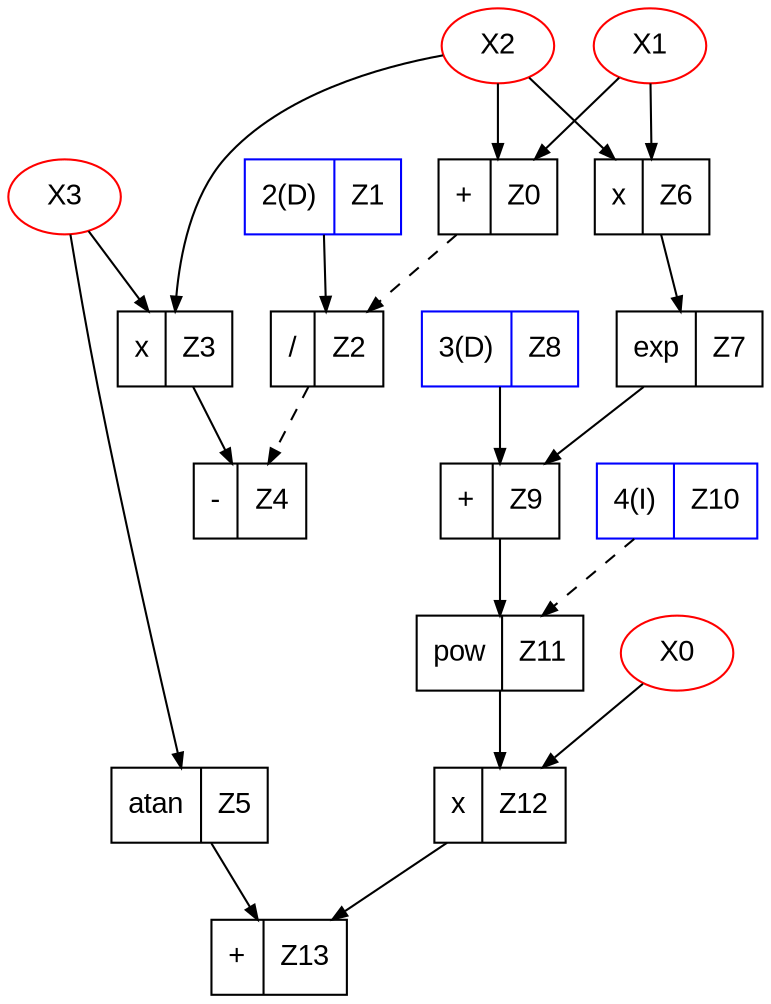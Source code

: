 
digraph G {
  X2 [shape=ellipse,fontname="Arial",color=red];
  X3 [shape=ellipse,fontname="Arial",color=red];
  Z3 [shape=record,fontname="Arial",color=black,label="<f0>  x |<f1> Z3"];
  X2 -> Z3 [arrowsize=0.7];
  X3 -> Z3 [arrowsize=0.7];
  Z1 [shape=record,fontname="Arial",color=blue,label="<f0> 2(D)|<f1> Z1"];
  X1 [shape=ellipse,fontname="Arial",color=red];
  Z0 [shape=record,fontname="Arial",color=black,label="<f0>  + |<f1> Z0"];
  X1 -> Z0 [arrowsize=0.7];
  X2 -> Z0 [arrowsize=0.7];
  Z2 [shape=record,fontname="Arial",color=black,label="<f0>  / |<f1> Z2"];
  Z1 -> Z2 [arrowsize=0.7];
  Z0 -> Z2 [arrowsize=0.7,style=dashed];
  Z4 [shape=record,fontname="Arial",color=black,label="<f0>  - |<f1> Z4"];
  Z3 -> Z4 [arrowsize=0.7];
  Z2 -> Z4 [arrowsize=0.7,style=dashed];
  Z5 [shape=record,fontname="Arial",color=black,label="<f0> atan|<f1> Z5"];
  X3 -> Z5 [arrowsize=0.7];
  X0 [shape=ellipse,fontname="Arial",color=red];
  Z8 [shape=record,fontname="Arial",color=blue,label="<f0> 3(D)|<f1> Z8"];
  Z6 [shape=record,fontname="Arial",color=black,label="<f0>  x |<f1> Z6"];
  X1 -> Z6 [arrowsize=0.7];
  X2 -> Z6 [arrowsize=0.7];
  Z7 [shape=record,fontname="Arial",color=black,label="<f0> exp|<f1> Z7"];
  Z6 -> Z7 [arrowsize=0.7];
  Z9 [shape=record,fontname="Arial",color=black,label="<f0>  + |<f1> Z9"];
  Z8 -> Z9 [arrowsize=0.7];
  Z7 -> Z9 [arrowsize=0.7];
  Z10 [shape=record,fontname="Arial",color=blue,label="<f0> 4(I)|<f1> Z10"];
  Z11 [shape=record,fontname="Arial",color=black,label="<f0> pow|<f1> Z11"];
  Z9 -> Z11 [arrowsize=0.7];
  Z10 -> Z11 [arrowsize=0.7,style=dashed];
  Z12 [shape=record,fontname="Arial",color=black,label="<f0>  x |<f1> Z12"];
  X0 -> Z12 [arrowsize=0.7];
  Z11 -> Z12 [arrowsize=0.7];
  Z13 [shape=record,fontname="Arial",color=black,label="<f0>  + |<f1> Z13"];
  Z5 -> Z13 [arrowsize=0.7];
  Z12 -> Z13 [arrowsize=0.7];
}
